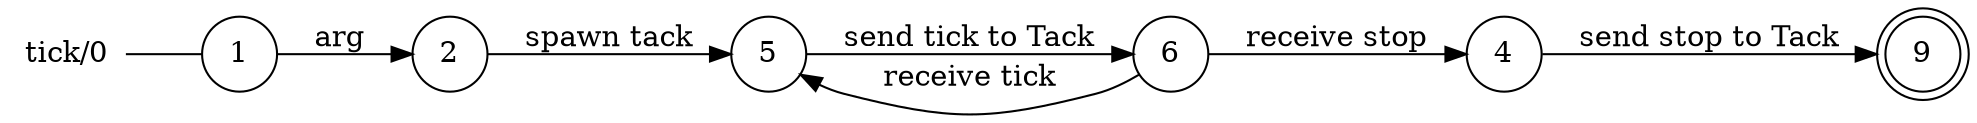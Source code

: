 digraph tick {
	rankdir="LR";
	n_0 [label="tick/0", shape="plaintext"];
	n_1 [id="5", shape=circle, label="5"];
	n_2 [id="6", shape=circle, label="6"];
	n_3 [id="1", shape=circle, label="1"];
	n_0 -> n_3 [arrowhead=none];
	n_4 [id="9", shape=doublecircle, label="9"];
	n_5 [id="2", shape=circle, label="2"];
	n_6 [id="4", shape=circle, label="4"];

	n_1 -> n_2 [id="[$e|5]", label="send tick to Tack"];
	n_6 -> n_4 [id="[$e|8]", label="send stop to Tack"];
	n_3 -> n_5 [id="[$e|0]", label="arg "];
	n_5 -> n_1 [id="[$e|11]", label="spawn tack"];
	n_2 -> n_1 [id="[$e|9]", label="receive tick"];
	n_2 -> n_6 [id="[$e|13]", label="receive stop"];
}
